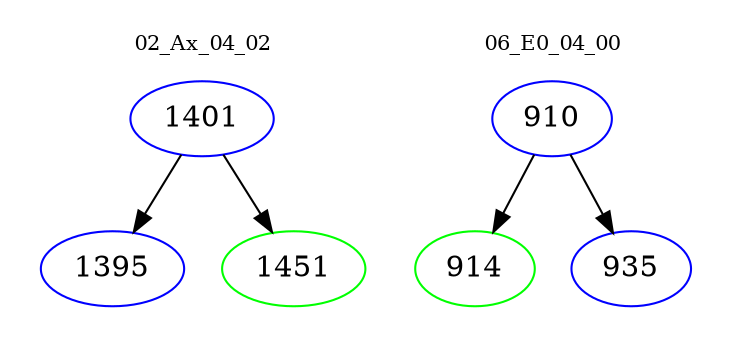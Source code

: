 digraph{
subgraph cluster_0 {
color = white
label = "02_Ax_04_02";
fontsize=10;
T0_1401 [label="1401", color="blue"]
T0_1401 -> T0_1395 [color="black"]
T0_1395 [label="1395", color="blue"]
T0_1401 -> T0_1451 [color="black"]
T0_1451 [label="1451", color="green"]
}
subgraph cluster_1 {
color = white
label = "06_E0_04_00";
fontsize=10;
T1_910 [label="910", color="blue"]
T1_910 -> T1_914 [color="black"]
T1_914 [label="914", color="green"]
T1_910 -> T1_935 [color="black"]
T1_935 [label="935", color="blue"]
}
}
